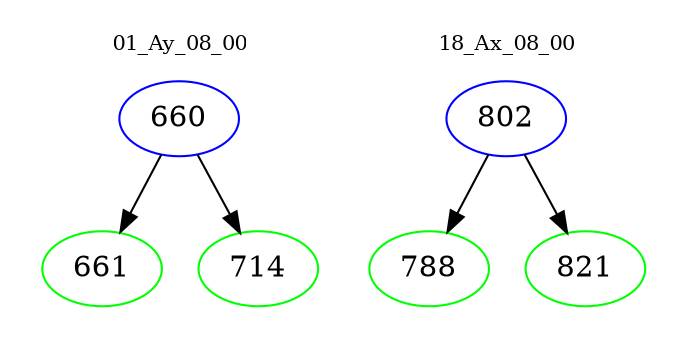 digraph{
subgraph cluster_0 {
color = white
label = "01_Ay_08_00";
fontsize=10;
T0_660 [label="660", color="blue"]
T0_660 -> T0_661 [color="black"]
T0_661 [label="661", color="green"]
T0_660 -> T0_714 [color="black"]
T0_714 [label="714", color="green"]
}
subgraph cluster_1 {
color = white
label = "18_Ax_08_00";
fontsize=10;
T1_802 [label="802", color="blue"]
T1_802 -> T1_788 [color="black"]
T1_788 [label="788", color="green"]
T1_802 -> T1_821 [color="black"]
T1_821 [label="821", color="green"]
}
}
